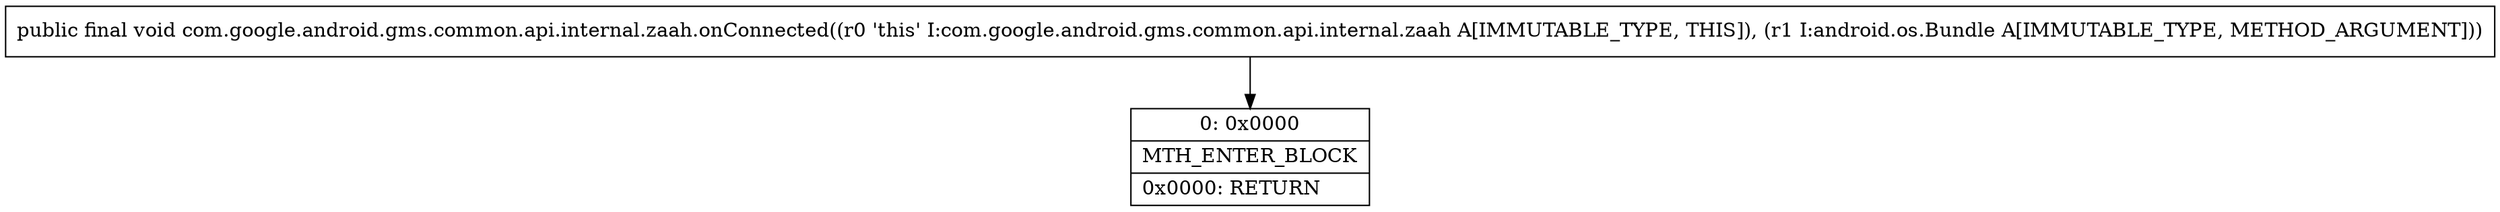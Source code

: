 digraph "CFG forcom.google.android.gms.common.api.internal.zaah.onConnected(Landroid\/os\/Bundle;)V" {
Node_0 [shape=record,label="{0\:\ 0x0000|MTH_ENTER_BLOCK\l|0x0000: RETURN   \l}"];
MethodNode[shape=record,label="{public final void com.google.android.gms.common.api.internal.zaah.onConnected((r0 'this' I:com.google.android.gms.common.api.internal.zaah A[IMMUTABLE_TYPE, THIS]), (r1 I:android.os.Bundle A[IMMUTABLE_TYPE, METHOD_ARGUMENT])) }"];
MethodNode -> Node_0;
}

